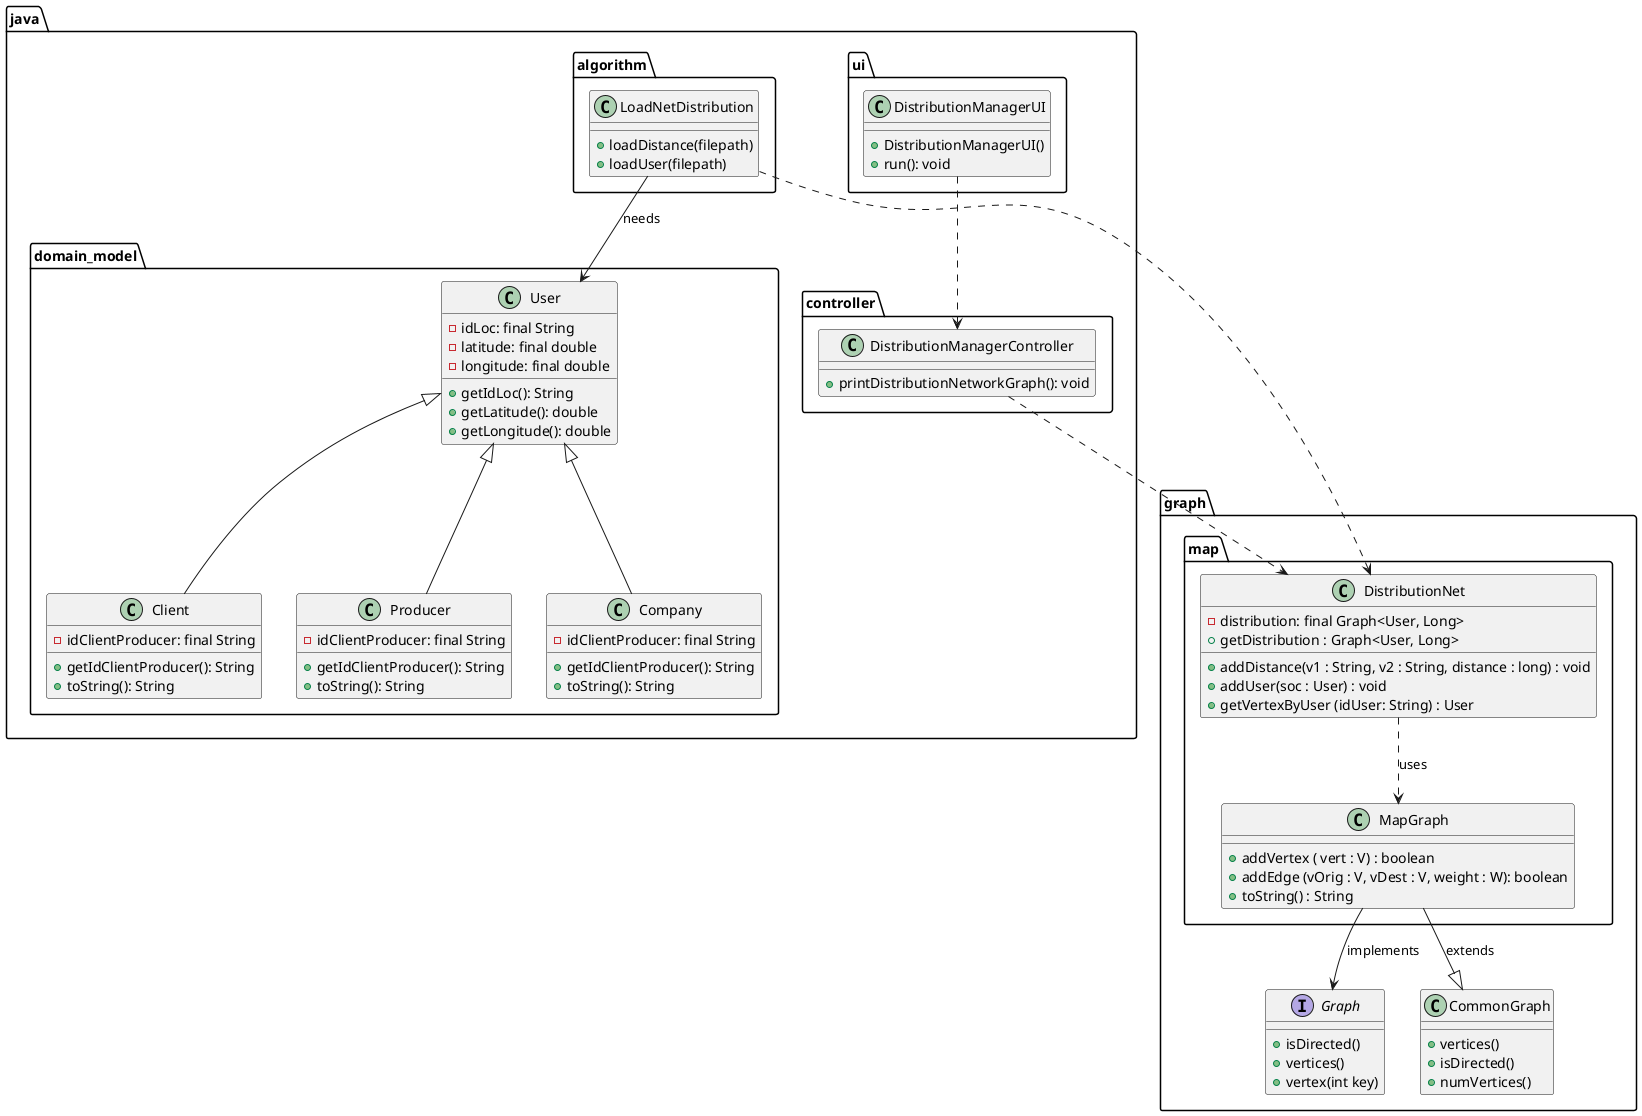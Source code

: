 @startuml
'https://plantuml.com/class-diagram
package java <<Folder>>{
package algorithm <<Folder>> {

class LoadNetDistribution{
+loadDistance(filepath)
+loadUser(filepath)
}



}

package controller <<Folder>> {
class DistributionManagerController{
+printDistributionNetworkGraph(): void

}

}

package ui <<Folder>> {
class DistributionManagerUI{
+DistributionManagerUI()
+run(): void
}


}
package domain_model <<Folder>> {

class User{
-idLoc: final String
-latitude: final double
-longitude: final double

+getIdLoc(): String
+getLatitude(): double
+getLongitude(): double

}
class Company{
 -idClientProducer: final String

 +getIdClientProducer(): String
 +toString(): String
}
class Client{
 -idClientProducer: final String

 +getIdClientProducer(): String
 +toString(): String
}

class Producer{
 -idClientProducer: final String

 +getIdClientProducer(): String
 +toString(): String
}

}

}

package graph <<Folder>> {
package map <<Folder>> {
class MapGraph{
+ addVertex ( vert : V) : boolean
+ addEdge (vOrig : V, vDest : V, weight : W): boolean
+ toString() : String

}
class DistributionNet{
 -distribution: final Graph<User, Long>
 +addDistance(v1 : String, v2 : String, distance : long) : void
 +addUser(soc : User) : void
 +getDistribution : Graph<User, Long>
 +getVertexByUser (idUser: String) : User

}
}


Interface Graph{
+isDirected()
+vertices()
+vertex(int key)
}



class CommonGraph{
+vertices()
+isDirected()
+numVertices()
}
}



DistributionManagerUI ..> DistributionManagerController

DistributionManagerController ..> DistributionNet

LoadNetDistribution -->  User:  needs
LoadNetDistribution ..> DistributionNet

User <|--  Company
User <|-- Client
User <|-- Producer

DistributionNet ..> MapGraph: uses

MapGraph --> Graph : implements
MapGraph --|> CommonGraph : extends



@enduml